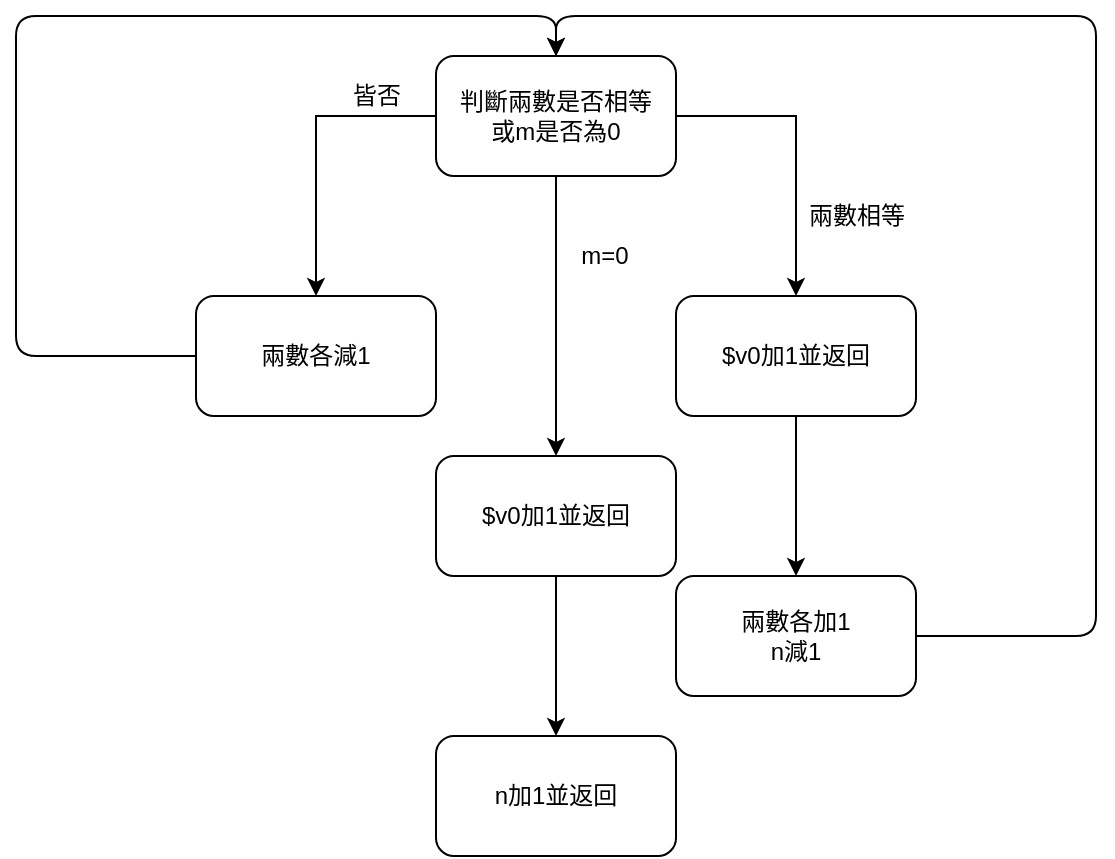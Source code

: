 <mxfile version="14.5.8" type="device"><diagram id="U2SzKhznqD0DRlZONgQv" name="Page-1"><mxGraphModel dx="782" dy="381" grid="1" gridSize="10" guides="1" tooltips="1" connect="1" arrows="1" fold="1" page="1" pageScale="1" pageWidth="827" pageHeight="1169" math="0" shadow="0"><root><mxCell id="0"/><mxCell id="1" parent="0"/><mxCell id="AFwAiBWXO6E0wDZF4w4A-4" value="" style="edgeStyle=orthogonalEdgeStyle;rounded=0;orthogonalLoop=1;jettySize=auto;html=1;" parent="1" source="AFwAiBWXO6E0wDZF4w4A-2" target="AFwAiBWXO6E0wDZF4w4A-3" edge="1"><mxGeometry relative="1" as="geometry"><Array as="points"><mxPoint x="390" y="160"/><mxPoint x="390" y="160"/></Array></mxGeometry></mxCell><mxCell id="AFwAiBWXO6E0wDZF4w4A-7" value="" style="edgeStyle=orthogonalEdgeStyle;rounded=0;orthogonalLoop=1;jettySize=auto;html=1;" parent="1" source="AFwAiBWXO6E0wDZF4w4A-2" target="AFwAiBWXO6E0wDZF4w4A-6" edge="1"><mxGeometry relative="1" as="geometry"><Array as="points"><mxPoint x="270" y="60"/></Array></mxGeometry></mxCell><mxCell id="AFwAiBWXO6E0wDZF4w4A-11" value="" style="edgeStyle=orthogonalEdgeStyle;rounded=0;orthogonalLoop=1;jettySize=auto;html=1;" parent="1" source="AFwAiBWXO6E0wDZF4w4A-2" target="AFwAiBWXO6E0wDZF4w4A-10" edge="1"><mxGeometry relative="1" as="geometry"><Array as="points"><mxPoint x="510" y="60"/></Array></mxGeometry></mxCell><mxCell id="AFwAiBWXO6E0wDZF4w4A-2" value="判斷兩數是否相等&lt;br&gt;或m是否為0" style="rounded=1;whiteSpace=wrap;html=1;" parent="1" vertex="1"><mxGeometry x="330" y="30" width="120" height="60" as="geometry"/></mxCell><mxCell id="AFwAiBWXO6E0wDZF4w4A-32" value="" style="edgeStyle=orthogonalEdgeStyle;rounded=0;orthogonalLoop=1;jettySize=auto;html=1;" parent="1" source="AFwAiBWXO6E0wDZF4w4A-3" target="AFwAiBWXO6E0wDZF4w4A-31" edge="1"><mxGeometry relative="1" as="geometry"/></mxCell><mxCell id="AFwAiBWXO6E0wDZF4w4A-3" value="$v0加1並返回" style="rounded=1;whiteSpace=wrap;html=1;" parent="1" vertex="1"><mxGeometry x="330" y="230" width="120" height="60" as="geometry"/></mxCell><mxCell id="AFwAiBWXO6E0wDZF4w4A-6" value="兩數各減1" style="rounded=1;whiteSpace=wrap;html=1;" parent="1" vertex="1"><mxGeometry x="210" y="150" width="120" height="60" as="geometry"/></mxCell><mxCell id="AFwAiBWXO6E0wDZF4w4A-8" value="兩數相等" style="text;html=1;align=center;verticalAlign=middle;resizable=0;points=[];autosize=1;strokeColor=none;" parent="1" vertex="1"><mxGeometry x="510" y="100" width="60" height="20" as="geometry"/></mxCell><mxCell id="AFwAiBWXO6E0wDZF4w4A-9" value="皆否" style="text;html=1;align=center;verticalAlign=middle;resizable=0;points=[];autosize=1;strokeColor=none;" parent="1" vertex="1"><mxGeometry x="280" y="40" width="40" height="20" as="geometry"/></mxCell><mxCell id="AFwAiBWXO6E0wDZF4w4A-30" value="" style="edgeStyle=orthogonalEdgeStyle;rounded=0;orthogonalLoop=1;jettySize=auto;html=1;" parent="1" source="AFwAiBWXO6E0wDZF4w4A-10" target="AFwAiBWXO6E0wDZF4w4A-29" edge="1"><mxGeometry relative="1" as="geometry"/></mxCell><mxCell id="AFwAiBWXO6E0wDZF4w4A-10" value="$v0加1並返回" style="rounded=1;whiteSpace=wrap;html=1;" parent="1" vertex="1"><mxGeometry x="450" y="150" width="120" height="60" as="geometry"/></mxCell><mxCell id="AFwAiBWXO6E0wDZF4w4A-12" value="m=0" style="text;html=1;align=center;verticalAlign=middle;resizable=0;points=[];autosize=1;strokeColor=none;" parent="1" vertex="1"><mxGeometry x="394" y="120" width="40" height="20" as="geometry"/></mxCell><mxCell id="AFwAiBWXO6E0wDZF4w4A-20" value="" style="endArrow=classic;html=1;exitX=0;exitY=0.5;exitDx=0;exitDy=0;entryX=0.5;entryY=0;entryDx=0;entryDy=0;" parent="1" source="AFwAiBWXO6E0wDZF4w4A-6" target="AFwAiBWXO6E0wDZF4w4A-2" edge="1"><mxGeometry width="50" height="50" relative="1" as="geometry"><mxPoint x="120" y="170" as="sourcePoint"/><mxPoint x="400" y="20" as="targetPoint"/><Array as="points"><mxPoint x="120" y="180"/><mxPoint x="120" y="10"/><mxPoint x="390" y="10"/></Array></mxGeometry></mxCell><mxCell id="AFwAiBWXO6E0wDZF4w4A-28" value="" style="endArrow=classic;html=1;exitX=1;exitY=0.5;exitDx=0;exitDy=0;" parent="1" source="AFwAiBWXO6E0wDZF4w4A-29" edge="1"><mxGeometry width="50" height="50" relative="1" as="geometry"><mxPoint x="750" y="180" as="sourcePoint"/><mxPoint x="390" y="30" as="targetPoint"/><Array as="points"><mxPoint x="660" y="320"/><mxPoint x="660" y="10"/><mxPoint x="390" y="10"/></Array></mxGeometry></mxCell><mxCell id="AFwAiBWXO6E0wDZF4w4A-29" value="兩數各加1&lt;br&gt;n減1" style="rounded=1;whiteSpace=wrap;html=1;" parent="1" vertex="1"><mxGeometry x="450" y="290" width="120" height="60" as="geometry"/></mxCell><mxCell id="AFwAiBWXO6E0wDZF4w4A-31" value="n加1並返回" style="rounded=1;whiteSpace=wrap;html=1;" parent="1" vertex="1"><mxGeometry x="330" y="370" width="120" height="60" as="geometry"/></mxCell></root></mxGraphModel></diagram></mxfile>